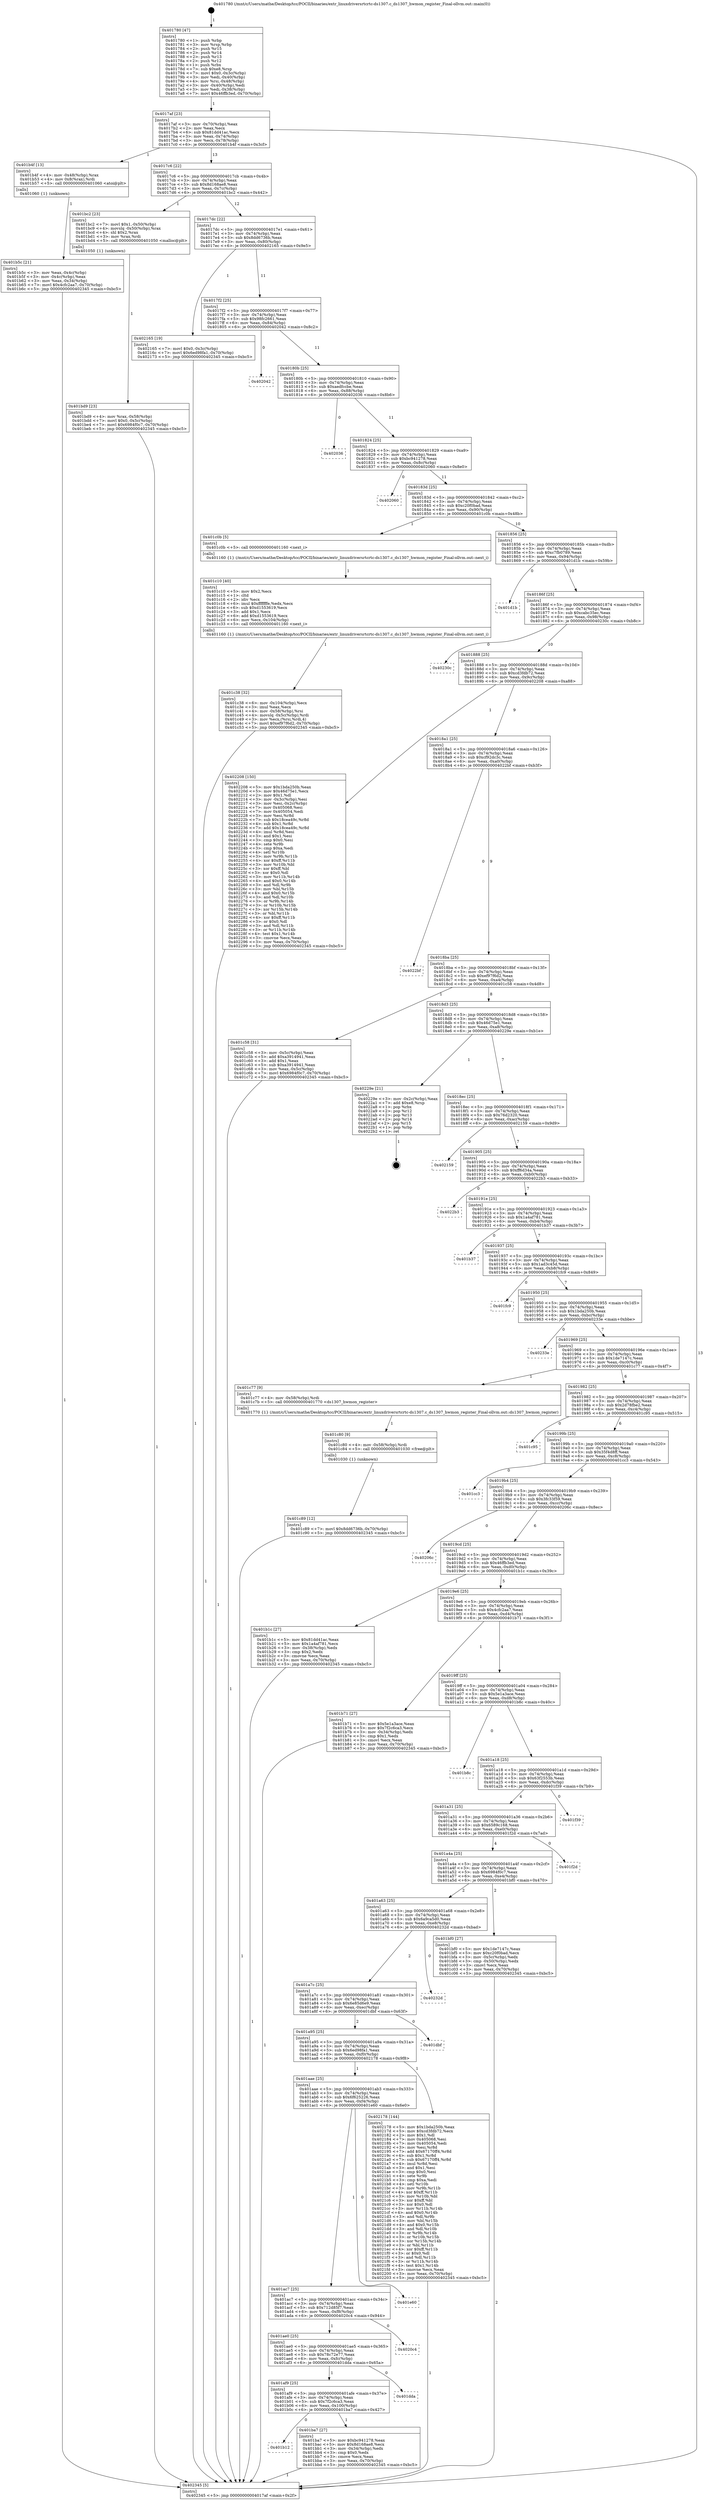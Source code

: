 digraph "0x401780" {
  label = "0x401780 (/mnt/c/Users/mathe/Desktop/tcc/POCII/binaries/extr_linuxdriversrtcrtc-ds1307.c_ds1307_hwmon_register_Final-ollvm.out::main(0))"
  labelloc = "t"
  node[shape=record]

  Entry [label="",width=0.3,height=0.3,shape=circle,fillcolor=black,style=filled]
  "0x4017af" [label="{
     0x4017af [23]\l
     | [instrs]\l
     &nbsp;&nbsp;0x4017af \<+3\>: mov -0x70(%rbp),%eax\l
     &nbsp;&nbsp;0x4017b2 \<+2\>: mov %eax,%ecx\l
     &nbsp;&nbsp;0x4017b4 \<+6\>: sub $0x81dd41ac,%ecx\l
     &nbsp;&nbsp;0x4017ba \<+3\>: mov %eax,-0x74(%rbp)\l
     &nbsp;&nbsp;0x4017bd \<+3\>: mov %ecx,-0x78(%rbp)\l
     &nbsp;&nbsp;0x4017c0 \<+6\>: je 0000000000401b4f \<main+0x3cf\>\l
  }"]
  "0x401b4f" [label="{
     0x401b4f [13]\l
     | [instrs]\l
     &nbsp;&nbsp;0x401b4f \<+4\>: mov -0x48(%rbp),%rax\l
     &nbsp;&nbsp;0x401b53 \<+4\>: mov 0x8(%rax),%rdi\l
     &nbsp;&nbsp;0x401b57 \<+5\>: call 0000000000401060 \<atoi@plt\>\l
     | [calls]\l
     &nbsp;&nbsp;0x401060 \{1\} (unknown)\l
  }"]
  "0x4017c6" [label="{
     0x4017c6 [22]\l
     | [instrs]\l
     &nbsp;&nbsp;0x4017c6 \<+5\>: jmp 00000000004017cb \<main+0x4b\>\l
     &nbsp;&nbsp;0x4017cb \<+3\>: mov -0x74(%rbp),%eax\l
     &nbsp;&nbsp;0x4017ce \<+5\>: sub $0x8d168ae8,%eax\l
     &nbsp;&nbsp;0x4017d3 \<+3\>: mov %eax,-0x7c(%rbp)\l
     &nbsp;&nbsp;0x4017d6 \<+6\>: je 0000000000401bc2 \<main+0x442\>\l
  }"]
  Exit [label="",width=0.3,height=0.3,shape=circle,fillcolor=black,style=filled,peripheries=2]
  "0x401bc2" [label="{
     0x401bc2 [23]\l
     | [instrs]\l
     &nbsp;&nbsp;0x401bc2 \<+7\>: movl $0x1,-0x50(%rbp)\l
     &nbsp;&nbsp;0x401bc9 \<+4\>: movslq -0x50(%rbp),%rax\l
     &nbsp;&nbsp;0x401bcd \<+4\>: shl $0x2,%rax\l
     &nbsp;&nbsp;0x401bd1 \<+3\>: mov %rax,%rdi\l
     &nbsp;&nbsp;0x401bd4 \<+5\>: call 0000000000401050 \<malloc@plt\>\l
     | [calls]\l
     &nbsp;&nbsp;0x401050 \{1\} (unknown)\l
  }"]
  "0x4017dc" [label="{
     0x4017dc [22]\l
     | [instrs]\l
     &nbsp;&nbsp;0x4017dc \<+5\>: jmp 00000000004017e1 \<main+0x61\>\l
     &nbsp;&nbsp;0x4017e1 \<+3\>: mov -0x74(%rbp),%eax\l
     &nbsp;&nbsp;0x4017e4 \<+5\>: sub $0x8dd6736b,%eax\l
     &nbsp;&nbsp;0x4017e9 \<+3\>: mov %eax,-0x80(%rbp)\l
     &nbsp;&nbsp;0x4017ec \<+6\>: je 0000000000402165 \<main+0x9e5\>\l
  }"]
  "0x401c89" [label="{
     0x401c89 [12]\l
     | [instrs]\l
     &nbsp;&nbsp;0x401c89 \<+7\>: movl $0x8dd6736b,-0x70(%rbp)\l
     &nbsp;&nbsp;0x401c90 \<+5\>: jmp 0000000000402345 \<main+0xbc5\>\l
  }"]
  "0x402165" [label="{
     0x402165 [19]\l
     | [instrs]\l
     &nbsp;&nbsp;0x402165 \<+7\>: movl $0x0,-0x3c(%rbp)\l
     &nbsp;&nbsp;0x40216c \<+7\>: movl $0x6ed98fa1,-0x70(%rbp)\l
     &nbsp;&nbsp;0x402173 \<+5\>: jmp 0000000000402345 \<main+0xbc5\>\l
  }"]
  "0x4017f2" [label="{
     0x4017f2 [25]\l
     | [instrs]\l
     &nbsp;&nbsp;0x4017f2 \<+5\>: jmp 00000000004017f7 \<main+0x77\>\l
     &nbsp;&nbsp;0x4017f7 \<+3\>: mov -0x74(%rbp),%eax\l
     &nbsp;&nbsp;0x4017fa \<+5\>: sub $0x98fc2661,%eax\l
     &nbsp;&nbsp;0x4017ff \<+6\>: mov %eax,-0x84(%rbp)\l
     &nbsp;&nbsp;0x401805 \<+6\>: je 0000000000402042 \<main+0x8c2\>\l
  }"]
  "0x401c80" [label="{
     0x401c80 [9]\l
     | [instrs]\l
     &nbsp;&nbsp;0x401c80 \<+4\>: mov -0x58(%rbp),%rdi\l
     &nbsp;&nbsp;0x401c84 \<+5\>: call 0000000000401030 \<free@plt\>\l
     | [calls]\l
     &nbsp;&nbsp;0x401030 \{1\} (unknown)\l
  }"]
  "0x402042" [label="{
     0x402042\l
  }", style=dashed]
  "0x40180b" [label="{
     0x40180b [25]\l
     | [instrs]\l
     &nbsp;&nbsp;0x40180b \<+5\>: jmp 0000000000401810 \<main+0x90\>\l
     &nbsp;&nbsp;0x401810 \<+3\>: mov -0x74(%rbp),%eax\l
     &nbsp;&nbsp;0x401813 \<+5\>: sub $0xaedfccbe,%eax\l
     &nbsp;&nbsp;0x401818 \<+6\>: mov %eax,-0x88(%rbp)\l
     &nbsp;&nbsp;0x40181e \<+6\>: je 0000000000402036 \<main+0x8b6\>\l
  }"]
  "0x401c38" [label="{
     0x401c38 [32]\l
     | [instrs]\l
     &nbsp;&nbsp;0x401c38 \<+6\>: mov -0x104(%rbp),%ecx\l
     &nbsp;&nbsp;0x401c3e \<+3\>: imul %eax,%ecx\l
     &nbsp;&nbsp;0x401c41 \<+4\>: mov -0x58(%rbp),%rsi\l
     &nbsp;&nbsp;0x401c45 \<+4\>: movslq -0x5c(%rbp),%rdi\l
     &nbsp;&nbsp;0x401c49 \<+3\>: mov %ecx,(%rsi,%rdi,4)\l
     &nbsp;&nbsp;0x401c4c \<+7\>: movl $0xef97f6d2,-0x70(%rbp)\l
     &nbsp;&nbsp;0x401c53 \<+5\>: jmp 0000000000402345 \<main+0xbc5\>\l
  }"]
  "0x402036" [label="{
     0x402036\l
  }", style=dashed]
  "0x401824" [label="{
     0x401824 [25]\l
     | [instrs]\l
     &nbsp;&nbsp;0x401824 \<+5\>: jmp 0000000000401829 \<main+0xa9\>\l
     &nbsp;&nbsp;0x401829 \<+3\>: mov -0x74(%rbp),%eax\l
     &nbsp;&nbsp;0x40182c \<+5\>: sub $0xbc941278,%eax\l
     &nbsp;&nbsp;0x401831 \<+6\>: mov %eax,-0x8c(%rbp)\l
     &nbsp;&nbsp;0x401837 \<+6\>: je 0000000000402060 \<main+0x8e0\>\l
  }"]
  "0x401c10" [label="{
     0x401c10 [40]\l
     | [instrs]\l
     &nbsp;&nbsp;0x401c10 \<+5\>: mov $0x2,%ecx\l
     &nbsp;&nbsp;0x401c15 \<+1\>: cltd\l
     &nbsp;&nbsp;0x401c16 \<+2\>: idiv %ecx\l
     &nbsp;&nbsp;0x401c18 \<+6\>: imul $0xfffffffe,%edx,%ecx\l
     &nbsp;&nbsp;0x401c1e \<+6\>: sub $0xd1553619,%ecx\l
     &nbsp;&nbsp;0x401c24 \<+3\>: add $0x1,%ecx\l
     &nbsp;&nbsp;0x401c27 \<+6\>: add $0xd1553619,%ecx\l
     &nbsp;&nbsp;0x401c2d \<+6\>: mov %ecx,-0x104(%rbp)\l
     &nbsp;&nbsp;0x401c33 \<+5\>: call 0000000000401160 \<next_i\>\l
     | [calls]\l
     &nbsp;&nbsp;0x401160 \{1\} (/mnt/c/Users/mathe/Desktop/tcc/POCII/binaries/extr_linuxdriversrtcrtc-ds1307.c_ds1307_hwmon_register_Final-ollvm.out::next_i)\l
  }"]
  "0x402060" [label="{
     0x402060\l
  }", style=dashed]
  "0x40183d" [label="{
     0x40183d [25]\l
     | [instrs]\l
     &nbsp;&nbsp;0x40183d \<+5\>: jmp 0000000000401842 \<main+0xc2\>\l
     &nbsp;&nbsp;0x401842 \<+3\>: mov -0x74(%rbp),%eax\l
     &nbsp;&nbsp;0x401845 \<+5\>: sub $0xc20f0bad,%eax\l
     &nbsp;&nbsp;0x40184a \<+6\>: mov %eax,-0x90(%rbp)\l
     &nbsp;&nbsp;0x401850 \<+6\>: je 0000000000401c0b \<main+0x48b\>\l
  }"]
  "0x401bd9" [label="{
     0x401bd9 [23]\l
     | [instrs]\l
     &nbsp;&nbsp;0x401bd9 \<+4\>: mov %rax,-0x58(%rbp)\l
     &nbsp;&nbsp;0x401bdd \<+7\>: movl $0x0,-0x5c(%rbp)\l
     &nbsp;&nbsp;0x401be4 \<+7\>: movl $0x6984f0c7,-0x70(%rbp)\l
     &nbsp;&nbsp;0x401beb \<+5\>: jmp 0000000000402345 \<main+0xbc5\>\l
  }"]
  "0x401c0b" [label="{
     0x401c0b [5]\l
     | [instrs]\l
     &nbsp;&nbsp;0x401c0b \<+5\>: call 0000000000401160 \<next_i\>\l
     | [calls]\l
     &nbsp;&nbsp;0x401160 \{1\} (/mnt/c/Users/mathe/Desktop/tcc/POCII/binaries/extr_linuxdriversrtcrtc-ds1307.c_ds1307_hwmon_register_Final-ollvm.out::next_i)\l
  }"]
  "0x401856" [label="{
     0x401856 [25]\l
     | [instrs]\l
     &nbsp;&nbsp;0x401856 \<+5\>: jmp 000000000040185b \<main+0xdb\>\l
     &nbsp;&nbsp;0x40185b \<+3\>: mov -0x74(%rbp),%eax\l
     &nbsp;&nbsp;0x40185e \<+5\>: sub $0xc7fb0789,%eax\l
     &nbsp;&nbsp;0x401863 \<+6\>: mov %eax,-0x94(%rbp)\l
     &nbsp;&nbsp;0x401869 \<+6\>: je 0000000000401d1b \<main+0x59b\>\l
  }"]
  "0x401b12" [label="{
     0x401b12\l
  }", style=dashed]
  "0x401d1b" [label="{
     0x401d1b\l
  }", style=dashed]
  "0x40186f" [label="{
     0x40186f [25]\l
     | [instrs]\l
     &nbsp;&nbsp;0x40186f \<+5\>: jmp 0000000000401874 \<main+0xf4\>\l
     &nbsp;&nbsp;0x401874 \<+3\>: mov -0x74(%rbp),%eax\l
     &nbsp;&nbsp;0x401877 \<+5\>: sub $0xcabc35ec,%eax\l
     &nbsp;&nbsp;0x40187c \<+6\>: mov %eax,-0x98(%rbp)\l
     &nbsp;&nbsp;0x401882 \<+6\>: je 000000000040230c \<main+0xb8c\>\l
  }"]
  "0x401ba7" [label="{
     0x401ba7 [27]\l
     | [instrs]\l
     &nbsp;&nbsp;0x401ba7 \<+5\>: mov $0xbc941278,%eax\l
     &nbsp;&nbsp;0x401bac \<+5\>: mov $0x8d168ae8,%ecx\l
     &nbsp;&nbsp;0x401bb1 \<+3\>: mov -0x34(%rbp),%edx\l
     &nbsp;&nbsp;0x401bb4 \<+3\>: cmp $0x0,%edx\l
     &nbsp;&nbsp;0x401bb7 \<+3\>: cmove %ecx,%eax\l
     &nbsp;&nbsp;0x401bba \<+3\>: mov %eax,-0x70(%rbp)\l
     &nbsp;&nbsp;0x401bbd \<+5\>: jmp 0000000000402345 \<main+0xbc5\>\l
  }"]
  "0x40230c" [label="{
     0x40230c\l
  }", style=dashed]
  "0x401888" [label="{
     0x401888 [25]\l
     | [instrs]\l
     &nbsp;&nbsp;0x401888 \<+5\>: jmp 000000000040188d \<main+0x10d\>\l
     &nbsp;&nbsp;0x40188d \<+3\>: mov -0x74(%rbp),%eax\l
     &nbsp;&nbsp;0x401890 \<+5\>: sub $0xcd3fdb72,%eax\l
     &nbsp;&nbsp;0x401895 \<+6\>: mov %eax,-0x9c(%rbp)\l
     &nbsp;&nbsp;0x40189b \<+6\>: je 0000000000402208 \<main+0xa88\>\l
  }"]
  "0x401af9" [label="{
     0x401af9 [25]\l
     | [instrs]\l
     &nbsp;&nbsp;0x401af9 \<+5\>: jmp 0000000000401afe \<main+0x37e\>\l
     &nbsp;&nbsp;0x401afe \<+3\>: mov -0x74(%rbp),%eax\l
     &nbsp;&nbsp;0x401b01 \<+5\>: sub $0x7f2c6ca3,%eax\l
     &nbsp;&nbsp;0x401b06 \<+6\>: mov %eax,-0x100(%rbp)\l
     &nbsp;&nbsp;0x401b0c \<+6\>: je 0000000000401ba7 \<main+0x427\>\l
  }"]
  "0x402208" [label="{
     0x402208 [150]\l
     | [instrs]\l
     &nbsp;&nbsp;0x402208 \<+5\>: mov $0x1bda250b,%eax\l
     &nbsp;&nbsp;0x40220d \<+5\>: mov $0x46d75e1,%ecx\l
     &nbsp;&nbsp;0x402212 \<+2\>: mov $0x1,%dl\l
     &nbsp;&nbsp;0x402214 \<+3\>: mov -0x3c(%rbp),%esi\l
     &nbsp;&nbsp;0x402217 \<+3\>: mov %esi,-0x2c(%rbp)\l
     &nbsp;&nbsp;0x40221a \<+7\>: mov 0x405068,%esi\l
     &nbsp;&nbsp;0x402221 \<+7\>: mov 0x405054,%edi\l
     &nbsp;&nbsp;0x402228 \<+3\>: mov %esi,%r8d\l
     &nbsp;&nbsp;0x40222b \<+7\>: sub $0x18cea49c,%r8d\l
     &nbsp;&nbsp;0x402232 \<+4\>: sub $0x1,%r8d\l
     &nbsp;&nbsp;0x402236 \<+7\>: add $0x18cea49c,%r8d\l
     &nbsp;&nbsp;0x40223d \<+4\>: imul %r8d,%esi\l
     &nbsp;&nbsp;0x402241 \<+3\>: and $0x1,%esi\l
     &nbsp;&nbsp;0x402244 \<+3\>: cmp $0x0,%esi\l
     &nbsp;&nbsp;0x402247 \<+4\>: sete %r9b\l
     &nbsp;&nbsp;0x40224b \<+3\>: cmp $0xa,%edi\l
     &nbsp;&nbsp;0x40224e \<+4\>: setl %r10b\l
     &nbsp;&nbsp;0x402252 \<+3\>: mov %r9b,%r11b\l
     &nbsp;&nbsp;0x402255 \<+4\>: xor $0xff,%r11b\l
     &nbsp;&nbsp;0x402259 \<+3\>: mov %r10b,%bl\l
     &nbsp;&nbsp;0x40225c \<+3\>: xor $0xff,%bl\l
     &nbsp;&nbsp;0x40225f \<+3\>: xor $0x0,%dl\l
     &nbsp;&nbsp;0x402262 \<+3\>: mov %r11b,%r14b\l
     &nbsp;&nbsp;0x402265 \<+4\>: and $0x0,%r14b\l
     &nbsp;&nbsp;0x402269 \<+3\>: and %dl,%r9b\l
     &nbsp;&nbsp;0x40226c \<+3\>: mov %bl,%r15b\l
     &nbsp;&nbsp;0x40226f \<+4\>: and $0x0,%r15b\l
     &nbsp;&nbsp;0x402273 \<+3\>: and %dl,%r10b\l
     &nbsp;&nbsp;0x402276 \<+3\>: or %r9b,%r14b\l
     &nbsp;&nbsp;0x402279 \<+3\>: or %r10b,%r15b\l
     &nbsp;&nbsp;0x40227c \<+3\>: xor %r15b,%r14b\l
     &nbsp;&nbsp;0x40227f \<+3\>: or %bl,%r11b\l
     &nbsp;&nbsp;0x402282 \<+4\>: xor $0xff,%r11b\l
     &nbsp;&nbsp;0x402286 \<+3\>: or $0x0,%dl\l
     &nbsp;&nbsp;0x402289 \<+3\>: and %dl,%r11b\l
     &nbsp;&nbsp;0x40228c \<+3\>: or %r11b,%r14b\l
     &nbsp;&nbsp;0x40228f \<+4\>: test $0x1,%r14b\l
     &nbsp;&nbsp;0x402293 \<+3\>: cmovne %ecx,%eax\l
     &nbsp;&nbsp;0x402296 \<+3\>: mov %eax,-0x70(%rbp)\l
     &nbsp;&nbsp;0x402299 \<+5\>: jmp 0000000000402345 \<main+0xbc5\>\l
  }"]
  "0x4018a1" [label="{
     0x4018a1 [25]\l
     | [instrs]\l
     &nbsp;&nbsp;0x4018a1 \<+5\>: jmp 00000000004018a6 \<main+0x126\>\l
     &nbsp;&nbsp;0x4018a6 \<+3\>: mov -0x74(%rbp),%eax\l
     &nbsp;&nbsp;0x4018a9 \<+5\>: sub $0xcf92dc3c,%eax\l
     &nbsp;&nbsp;0x4018ae \<+6\>: mov %eax,-0xa0(%rbp)\l
     &nbsp;&nbsp;0x4018b4 \<+6\>: je 00000000004022bf \<main+0xb3f\>\l
  }"]
  "0x401dda" [label="{
     0x401dda\l
  }", style=dashed]
  "0x4022bf" [label="{
     0x4022bf\l
  }", style=dashed]
  "0x4018ba" [label="{
     0x4018ba [25]\l
     | [instrs]\l
     &nbsp;&nbsp;0x4018ba \<+5\>: jmp 00000000004018bf \<main+0x13f\>\l
     &nbsp;&nbsp;0x4018bf \<+3\>: mov -0x74(%rbp),%eax\l
     &nbsp;&nbsp;0x4018c2 \<+5\>: sub $0xef97f6d2,%eax\l
     &nbsp;&nbsp;0x4018c7 \<+6\>: mov %eax,-0xa4(%rbp)\l
     &nbsp;&nbsp;0x4018cd \<+6\>: je 0000000000401c58 \<main+0x4d8\>\l
  }"]
  "0x401ae0" [label="{
     0x401ae0 [25]\l
     | [instrs]\l
     &nbsp;&nbsp;0x401ae0 \<+5\>: jmp 0000000000401ae5 \<main+0x365\>\l
     &nbsp;&nbsp;0x401ae5 \<+3\>: mov -0x74(%rbp),%eax\l
     &nbsp;&nbsp;0x401ae8 \<+5\>: sub $0x78c72e77,%eax\l
     &nbsp;&nbsp;0x401aed \<+6\>: mov %eax,-0xfc(%rbp)\l
     &nbsp;&nbsp;0x401af3 \<+6\>: je 0000000000401dda \<main+0x65a\>\l
  }"]
  "0x401c58" [label="{
     0x401c58 [31]\l
     | [instrs]\l
     &nbsp;&nbsp;0x401c58 \<+3\>: mov -0x5c(%rbp),%eax\l
     &nbsp;&nbsp;0x401c5b \<+5\>: add $0xa3914941,%eax\l
     &nbsp;&nbsp;0x401c60 \<+3\>: add $0x1,%eax\l
     &nbsp;&nbsp;0x401c63 \<+5\>: sub $0xa3914941,%eax\l
     &nbsp;&nbsp;0x401c68 \<+3\>: mov %eax,-0x5c(%rbp)\l
     &nbsp;&nbsp;0x401c6b \<+7\>: movl $0x6984f0c7,-0x70(%rbp)\l
     &nbsp;&nbsp;0x401c72 \<+5\>: jmp 0000000000402345 \<main+0xbc5\>\l
  }"]
  "0x4018d3" [label="{
     0x4018d3 [25]\l
     | [instrs]\l
     &nbsp;&nbsp;0x4018d3 \<+5\>: jmp 00000000004018d8 \<main+0x158\>\l
     &nbsp;&nbsp;0x4018d8 \<+3\>: mov -0x74(%rbp),%eax\l
     &nbsp;&nbsp;0x4018db \<+5\>: sub $0x46d75e1,%eax\l
     &nbsp;&nbsp;0x4018e0 \<+6\>: mov %eax,-0xa8(%rbp)\l
     &nbsp;&nbsp;0x4018e6 \<+6\>: je 000000000040229e \<main+0xb1e\>\l
  }"]
  "0x4020c4" [label="{
     0x4020c4\l
  }", style=dashed]
  "0x40229e" [label="{
     0x40229e [21]\l
     | [instrs]\l
     &nbsp;&nbsp;0x40229e \<+3\>: mov -0x2c(%rbp),%eax\l
     &nbsp;&nbsp;0x4022a1 \<+7\>: add $0xe8,%rsp\l
     &nbsp;&nbsp;0x4022a8 \<+1\>: pop %rbx\l
     &nbsp;&nbsp;0x4022a9 \<+2\>: pop %r12\l
     &nbsp;&nbsp;0x4022ab \<+2\>: pop %r13\l
     &nbsp;&nbsp;0x4022ad \<+2\>: pop %r14\l
     &nbsp;&nbsp;0x4022af \<+2\>: pop %r15\l
     &nbsp;&nbsp;0x4022b1 \<+1\>: pop %rbp\l
     &nbsp;&nbsp;0x4022b2 \<+1\>: ret\l
  }"]
  "0x4018ec" [label="{
     0x4018ec [25]\l
     | [instrs]\l
     &nbsp;&nbsp;0x4018ec \<+5\>: jmp 00000000004018f1 \<main+0x171\>\l
     &nbsp;&nbsp;0x4018f1 \<+3\>: mov -0x74(%rbp),%eax\l
     &nbsp;&nbsp;0x4018f4 \<+5\>: sub $0x76d2320,%eax\l
     &nbsp;&nbsp;0x4018f9 \<+6\>: mov %eax,-0xac(%rbp)\l
     &nbsp;&nbsp;0x4018ff \<+6\>: je 0000000000402159 \<main+0x9d9\>\l
  }"]
  "0x401ac7" [label="{
     0x401ac7 [25]\l
     | [instrs]\l
     &nbsp;&nbsp;0x401ac7 \<+5\>: jmp 0000000000401acc \<main+0x34c\>\l
     &nbsp;&nbsp;0x401acc \<+3\>: mov -0x74(%rbp),%eax\l
     &nbsp;&nbsp;0x401acf \<+5\>: sub $0x712d85f7,%eax\l
     &nbsp;&nbsp;0x401ad4 \<+6\>: mov %eax,-0xf8(%rbp)\l
     &nbsp;&nbsp;0x401ada \<+6\>: je 00000000004020c4 \<main+0x944\>\l
  }"]
  "0x402159" [label="{
     0x402159\l
  }", style=dashed]
  "0x401905" [label="{
     0x401905 [25]\l
     | [instrs]\l
     &nbsp;&nbsp;0x401905 \<+5\>: jmp 000000000040190a \<main+0x18a\>\l
     &nbsp;&nbsp;0x40190a \<+3\>: mov -0x74(%rbp),%eax\l
     &nbsp;&nbsp;0x40190d \<+5\>: sub $0xff6d34a,%eax\l
     &nbsp;&nbsp;0x401912 \<+6\>: mov %eax,-0xb0(%rbp)\l
     &nbsp;&nbsp;0x401918 \<+6\>: je 00000000004022b3 \<main+0xb33\>\l
  }"]
  "0x401e60" [label="{
     0x401e60\l
  }", style=dashed]
  "0x4022b3" [label="{
     0x4022b3\l
  }", style=dashed]
  "0x40191e" [label="{
     0x40191e [25]\l
     | [instrs]\l
     &nbsp;&nbsp;0x40191e \<+5\>: jmp 0000000000401923 \<main+0x1a3\>\l
     &nbsp;&nbsp;0x401923 \<+3\>: mov -0x74(%rbp),%eax\l
     &nbsp;&nbsp;0x401926 \<+5\>: sub $0x1a4af781,%eax\l
     &nbsp;&nbsp;0x40192b \<+6\>: mov %eax,-0xb4(%rbp)\l
     &nbsp;&nbsp;0x401931 \<+6\>: je 0000000000401b37 \<main+0x3b7\>\l
  }"]
  "0x401aae" [label="{
     0x401aae [25]\l
     | [instrs]\l
     &nbsp;&nbsp;0x401aae \<+5\>: jmp 0000000000401ab3 \<main+0x333\>\l
     &nbsp;&nbsp;0x401ab3 \<+3\>: mov -0x74(%rbp),%eax\l
     &nbsp;&nbsp;0x401ab6 \<+5\>: sub $0x6f625226,%eax\l
     &nbsp;&nbsp;0x401abb \<+6\>: mov %eax,-0xf4(%rbp)\l
     &nbsp;&nbsp;0x401ac1 \<+6\>: je 0000000000401e60 \<main+0x6e0\>\l
  }"]
  "0x401b37" [label="{
     0x401b37\l
  }", style=dashed]
  "0x401937" [label="{
     0x401937 [25]\l
     | [instrs]\l
     &nbsp;&nbsp;0x401937 \<+5\>: jmp 000000000040193c \<main+0x1bc\>\l
     &nbsp;&nbsp;0x40193c \<+3\>: mov -0x74(%rbp),%eax\l
     &nbsp;&nbsp;0x40193f \<+5\>: sub $0x1ad3c45d,%eax\l
     &nbsp;&nbsp;0x401944 \<+6\>: mov %eax,-0xb8(%rbp)\l
     &nbsp;&nbsp;0x40194a \<+6\>: je 0000000000401fc9 \<main+0x849\>\l
  }"]
  "0x402178" [label="{
     0x402178 [144]\l
     | [instrs]\l
     &nbsp;&nbsp;0x402178 \<+5\>: mov $0x1bda250b,%eax\l
     &nbsp;&nbsp;0x40217d \<+5\>: mov $0xcd3fdb72,%ecx\l
     &nbsp;&nbsp;0x402182 \<+2\>: mov $0x1,%dl\l
     &nbsp;&nbsp;0x402184 \<+7\>: mov 0x405068,%esi\l
     &nbsp;&nbsp;0x40218b \<+7\>: mov 0x405054,%edi\l
     &nbsp;&nbsp;0x402192 \<+3\>: mov %esi,%r8d\l
     &nbsp;&nbsp;0x402195 \<+7\>: add $0x67170ff4,%r8d\l
     &nbsp;&nbsp;0x40219c \<+4\>: sub $0x1,%r8d\l
     &nbsp;&nbsp;0x4021a0 \<+7\>: sub $0x67170ff4,%r8d\l
     &nbsp;&nbsp;0x4021a7 \<+4\>: imul %r8d,%esi\l
     &nbsp;&nbsp;0x4021ab \<+3\>: and $0x1,%esi\l
     &nbsp;&nbsp;0x4021ae \<+3\>: cmp $0x0,%esi\l
     &nbsp;&nbsp;0x4021b1 \<+4\>: sete %r9b\l
     &nbsp;&nbsp;0x4021b5 \<+3\>: cmp $0xa,%edi\l
     &nbsp;&nbsp;0x4021b8 \<+4\>: setl %r10b\l
     &nbsp;&nbsp;0x4021bc \<+3\>: mov %r9b,%r11b\l
     &nbsp;&nbsp;0x4021bf \<+4\>: xor $0xff,%r11b\l
     &nbsp;&nbsp;0x4021c3 \<+3\>: mov %r10b,%bl\l
     &nbsp;&nbsp;0x4021c6 \<+3\>: xor $0xff,%bl\l
     &nbsp;&nbsp;0x4021c9 \<+3\>: xor $0x0,%dl\l
     &nbsp;&nbsp;0x4021cc \<+3\>: mov %r11b,%r14b\l
     &nbsp;&nbsp;0x4021cf \<+4\>: and $0x0,%r14b\l
     &nbsp;&nbsp;0x4021d3 \<+3\>: and %dl,%r9b\l
     &nbsp;&nbsp;0x4021d6 \<+3\>: mov %bl,%r15b\l
     &nbsp;&nbsp;0x4021d9 \<+4\>: and $0x0,%r15b\l
     &nbsp;&nbsp;0x4021dd \<+3\>: and %dl,%r10b\l
     &nbsp;&nbsp;0x4021e0 \<+3\>: or %r9b,%r14b\l
     &nbsp;&nbsp;0x4021e3 \<+3\>: or %r10b,%r15b\l
     &nbsp;&nbsp;0x4021e6 \<+3\>: xor %r15b,%r14b\l
     &nbsp;&nbsp;0x4021e9 \<+3\>: or %bl,%r11b\l
     &nbsp;&nbsp;0x4021ec \<+4\>: xor $0xff,%r11b\l
     &nbsp;&nbsp;0x4021f0 \<+3\>: or $0x0,%dl\l
     &nbsp;&nbsp;0x4021f3 \<+3\>: and %dl,%r11b\l
     &nbsp;&nbsp;0x4021f6 \<+3\>: or %r11b,%r14b\l
     &nbsp;&nbsp;0x4021f9 \<+4\>: test $0x1,%r14b\l
     &nbsp;&nbsp;0x4021fd \<+3\>: cmovne %ecx,%eax\l
     &nbsp;&nbsp;0x402200 \<+3\>: mov %eax,-0x70(%rbp)\l
     &nbsp;&nbsp;0x402203 \<+5\>: jmp 0000000000402345 \<main+0xbc5\>\l
  }"]
  "0x401fc9" [label="{
     0x401fc9\l
  }", style=dashed]
  "0x401950" [label="{
     0x401950 [25]\l
     | [instrs]\l
     &nbsp;&nbsp;0x401950 \<+5\>: jmp 0000000000401955 \<main+0x1d5\>\l
     &nbsp;&nbsp;0x401955 \<+3\>: mov -0x74(%rbp),%eax\l
     &nbsp;&nbsp;0x401958 \<+5\>: sub $0x1bda250b,%eax\l
     &nbsp;&nbsp;0x40195d \<+6\>: mov %eax,-0xbc(%rbp)\l
     &nbsp;&nbsp;0x401963 \<+6\>: je 000000000040233e \<main+0xbbe\>\l
  }"]
  "0x401a95" [label="{
     0x401a95 [25]\l
     | [instrs]\l
     &nbsp;&nbsp;0x401a95 \<+5\>: jmp 0000000000401a9a \<main+0x31a\>\l
     &nbsp;&nbsp;0x401a9a \<+3\>: mov -0x74(%rbp),%eax\l
     &nbsp;&nbsp;0x401a9d \<+5\>: sub $0x6ed98fa1,%eax\l
     &nbsp;&nbsp;0x401aa2 \<+6\>: mov %eax,-0xf0(%rbp)\l
     &nbsp;&nbsp;0x401aa8 \<+6\>: je 0000000000402178 \<main+0x9f8\>\l
  }"]
  "0x40233e" [label="{
     0x40233e\l
  }", style=dashed]
  "0x401969" [label="{
     0x401969 [25]\l
     | [instrs]\l
     &nbsp;&nbsp;0x401969 \<+5\>: jmp 000000000040196e \<main+0x1ee\>\l
     &nbsp;&nbsp;0x40196e \<+3\>: mov -0x74(%rbp),%eax\l
     &nbsp;&nbsp;0x401971 \<+5\>: sub $0x1de7147c,%eax\l
     &nbsp;&nbsp;0x401976 \<+6\>: mov %eax,-0xc0(%rbp)\l
     &nbsp;&nbsp;0x40197c \<+6\>: je 0000000000401c77 \<main+0x4f7\>\l
  }"]
  "0x401dbf" [label="{
     0x401dbf\l
  }", style=dashed]
  "0x401c77" [label="{
     0x401c77 [9]\l
     | [instrs]\l
     &nbsp;&nbsp;0x401c77 \<+4\>: mov -0x58(%rbp),%rdi\l
     &nbsp;&nbsp;0x401c7b \<+5\>: call 0000000000401770 \<ds1307_hwmon_register\>\l
     | [calls]\l
     &nbsp;&nbsp;0x401770 \{1\} (/mnt/c/Users/mathe/Desktop/tcc/POCII/binaries/extr_linuxdriversrtcrtc-ds1307.c_ds1307_hwmon_register_Final-ollvm.out::ds1307_hwmon_register)\l
  }"]
  "0x401982" [label="{
     0x401982 [25]\l
     | [instrs]\l
     &nbsp;&nbsp;0x401982 \<+5\>: jmp 0000000000401987 \<main+0x207\>\l
     &nbsp;&nbsp;0x401987 \<+3\>: mov -0x74(%rbp),%eax\l
     &nbsp;&nbsp;0x40198a \<+5\>: sub $0x2d78fbe2,%eax\l
     &nbsp;&nbsp;0x40198f \<+6\>: mov %eax,-0xc4(%rbp)\l
     &nbsp;&nbsp;0x401995 \<+6\>: je 0000000000401c95 \<main+0x515\>\l
  }"]
  "0x401a7c" [label="{
     0x401a7c [25]\l
     | [instrs]\l
     &nbsp;&nbsp;0x401a7c \<+5\>: jmp 0000000000401a81 \<main+0x301\>\l
     &nbsp;&nbsp;0x401a81 \<+3\>: mov -0x74(%rbp),%eax\l
     &nbsp;&nbsp;0x401a84 \<+5\>: sub $0x6e85d6e9,%eax\l
     &nbsp;&nbsp;0x401a89 \<+6\>: mov %eax,-0xec(%rbp)\l
     &nbsp;&nbsp;0x401a8f \<+6\>: je 0000000000401dbf \<main+0x63f\>\l
  }"]
  "0x401c95" [label="{
     0x401c95\l
  }", style=dashed]
  "0x40199b" [label="{
     0x40199b [25]\l
     | [instrs]\l
     &nbsp;&nbsp;0x40199b \<+5\>: jmp 00000000004019a0 \<main+0x220\>\l
     &nbsp;&nbsp;0x4019a0 \<+3\>: mov -0x74(%rbp),%eax\l
     &nbsp;&nbsp;0x4019a3 \<+5\>: sub $0x35f4d8ff,%eax\l
     &nbsp;&nbsp;0x4019a8 \<+6\>: mov %eax,-0xc8(%rbp)\l
     &nbsp;&nbsp;0x4019ae \<+6\>: je 0000000000401cc3 \<main+0x543\>\l
  }"]
  "0x40232d" [label="{
     0x40232d\l
  }", style=dashed]
  "0x401cc3" [label="{
     0x401cc3\l
  }", style=dashed]
  "0x4019b4" [label="{
     0x4019b4 [25]\l
     | [instrs]\l
     &nbsp;&nbsp;0x4019b4 \<+5\>: jmp 00000000004019b9 \<main+0x239\>\l
     &nbsp;&nbsp;0x4019b9 \<+3\>: mov -0x74(%rbp),%eax\l
     &nbsp;&nbsp;0x4019bc \<+5\>: sub $0x3fc33f59,%eax\l
     &nbsp;&nbsp;0x4019c1 \<+6\>: mov %eax,-0xcc(%rbp)\l
     &nbsp;&nbsp;0x4019c7 \<+6\>: je 000000000040206c \<main+0x8ec\>\l
  }"]
  "0x401a63" [label="{
     0x401a63 [25]\l
     | [instrs]\l
     &nbsp;&nbsp;0x401a63 \<+5\>: jmp 0000000000401a68 \<main+0x2e8\>\l
     &nbsp;&nbsp;0x401a68 \<+3\>: mov -0x74(%rbp),%eax\l
     &nbsp;&nbsp;0x401a6b \<+5\>: sub $0x6a9ca5d0,%eax\l
     &nbsp;&nbsp;0x401a70 \<+6\>: mov %eax,-0xe8(%rbp)\l
     &nbsp;&nbsp;0x401a76 \<+6\>: je 000000000040232d \<main+0xbad\>\l
  }"]
  "0x40206c" [label="{
     0x40206c\l
  }", style=dashed]
  "0x4019cd" [label="{
     0x4019cd [25]\l
     | [instrs]\l
     &nbsp;&nbsp;0x4019cd \<+5\>: jmp 00000000004019d2 \<main+0x252\>\l
     &nbsp;&nbsp;0x4019d2 \<+3\>: mov -0x74(%rbp),%eax\l
     &nbsp;&nbsp;0x4019d5 \<+5\>: sub $0x46ffb3ed,%eax\l
     &nbsp;&nbsp;0x4019da \<+6\>: mov %eax,-0xd0(%rbp)\l
     &nbsp;&nbsp;0x4019e0 \<+6\>: je 0000000000401b1c \<main+0x39c\>\l
  }"]
  "0x401bf0" [label="{
     0x401bf0 [27]\l
     | [instrs]\l
     &nbsp;&nbsp;0x401bf0 \<+5\>: mov $0x1de7147c,%eax\l
     &nbsp;&nbsp;0x401bf5 \<+5\>: mov $0xc20f0bad,%ecx\l
     &nbsp;&nbsp;0x401bfa \<+3\>: mov -0x5c(%rbp),%edx\l
     &nbsp;&nbsp;0x401bfd \<+3\>: cmp -0x50(%rbp),%edx\l
     &nbsp;&nbsp;0x401c00 \<+3\>: cmovl %ecx,%eax\l
     &nbsp;&nbsp;0x401c03 \<+3\>: mov %eax,-0x70(%rbp)\l
     &nbsp;&nbsp;0x401c06 \<+5\>: jmp 0000000000402345 \<main+0xbc5\>\l
  }"]
  "0x401b1c" [label="{
     0x401b1c [27]\l
     | [instrs]\l
     &nbsp;&nbsp;0x401b1c \<+5\>: mov $0x81dd41ac,%eax\l
     &nbsp;&nbsp;0x401b21 \<+5\>: mov $0x1a4af781,%ecx\l
     &nbsp;&nbsp;0x401b26 \<+3\>: mov -0x38(%rbp),%edx\l
     &nbsp;&nbsp;0x401b29 \<+3\>: cmp $0x2,%edx\l
     &nbsp;&nbsp;0x401b2c \<+3\>: cmovne %ecx,%eax\l
     &nbsp;&nbsp;0x401b2f \<+3\>: mov %eax,-0x70(%rbp)\l
     &nbsp;&nbsp;0x401b32 \<+5\>: jmp 0000000000402345 \<main+0xbc5\>\l
  }"]
  "0x4019e6" [label="{
     0x4019e6 [25]\l
     | [instrs]\l
     &nbsp;&nbsp;0x4019e6 \<+5\>: jmp 00000000004019eb \<main+0x26b\>\l
     &nbsp;&nbsp;0x4019eb \<+3\>: mov -0x74(%rbp),%eax\l
     &nbsp;&nbsp;0x4019ee \<+5\>: sub $0x4cfc2aa7,%eax\l
     &nbsp;&nbsp;0x4019f3 \<+6\>: mov %eax,-0xd4(%rbp)\l
     &nbsp;&nbsp;0x4019f9 \<+6\>: je 0000000000401b71 \<main+0x3f1\>\l
  }"]
  "0x402345" [label="{
     0x402345 [5]\l
     | [instrs]\l
     &nbsp;&nbsp;0x402345 \<+5\>: jmp 00000000004017af \<main+0x2f\>\l
  }"]
  "0x401780" [label="{
     0x401780 [47]\l
     | [instrs]\l
     &nbsp;&nbsp;0x401780 \<+1\>: push %rbp\l
     &nbsp;&nbsp;0x401781 \<+3\>: mov %rsp,%rbp\l
     &nbsp;&nbsp;0x401784 \<+2\>: push %r15\l
     &nbsp;&nbsp;0x401786 \<+2\>: push %r14\l
     &nbsp;&nbsp;0x401788 \<+2\>: push %r13\l
     &nbsp;&nbsp;0x40178a \<+2\>: push %r12\l
     &nbsp;&nbsp;0x40178c \<+1\>: push %rbx\l
     &nbsp;&nbsp;0x40178d \<+7\>: sub $0xe8,%rsp\l
     &nbsp;&nbsp;0x401794 \<+7\>: movl $0x0,-0x3c(%rbp)\l
     &nbsp;&nbsp;0x40179b \<+3\>: mov %edi,-0x40(%rbp)\l
     &nbsp;&nbsp;0x40179e \<+4\>: mov %rsi,-0x48(%rbp)\l
     &nbsp;&nbsp;0x4017a2 \<+3\>: mov -0x40(%rbp),%edi\l
     &nbsp;&nbsp;0x4017a5 \<+3\>: mov %edi,-0x38(%rbp)\l
     &nbsp;&nbsp;0x4017a8 \<+7\>: movl $0x46ffb3ed,-0x70(%rbp)\l
  }"]
  "0x401b5c" [label="{
     0x401b5c [21]\l
     | [instrs]\l
     &nbsp;&nbsp;0x401b5c \<+3\>: mov %eax,-0x4c(%rbp)\l
     &nbsp;&nbsp;0x401b5f \<+3\>: mov -0x4c(%rbp),%eax\l
     &nbsp;&nbsp;0x401b62 \<+3\>: mov %eax,-0x34(%rbp)\l
     &nbsp;&nbsp;0x401b65 \<+7\>: movl $0x4cfc2aa7,-0x70(%rbp)\l
     &nbsp;&nbsp;0x401b6c \<+5\>: jmp 0000000000402345 \<main+0xbc5\>\l
  }"]
  "0x401a4a" [label="{
     0x401a4a [25]\l
     | [instrs]\l
     &nbsp;&nbsp;0x401a4a \<+5\>: jmp 0000000000401a4f \<main+0x2cf\>\l
     &nbsp;&nbsp;0x401a4f \<+3\>: mov -0x74(%rbp),%eax\l
     &nbsp;&nbsp;0x401a52 \<+5\>: sub $0x6984f0c7,%eax\l
     &nbsp;&nbsp;0x401a57 \<+6\>: mov %eax,-0xe4(%rbp)\l
     &nbsp;&nbsp;0x401a5d \<+6\>: je 0000000000401bf0 \<main+0x470\>\l
  }"]
  "0x401b71" [label="{
     0x401b71 [27]\l
     | [instrs]\l
     &nbsp;&nbsp;0x401b71 \<+5\>: mov $0x5e1a3ace,%eax\l
     &nbsp;&nbsp;0x401b76 \<+5\>: mov $0x7f2c6ca3,%ecx\l
     &nbsp;&nbsp;0x401b7b \<+3\>: mov -0x34(%rbp),%edx\l
     &nbsp;&nbsp;0x401b7e \<+3\>: cmp $0x1,%edx\l
     &nbsp;&nbsp;0x401b81 \<+3\>: cmovl %ecx,%eax\l
     &nbsp;&nbsp;0x401b84 \<+3\>: mov %eax,-0x70(%rbp)\l
     &nbsp;&nbsp;0x401b87 \<+5\>: jmp 0000000000402345 \<main+0xbc5\>\l
  }"]
  "0x4019ff" [label="{
     0x4019ff [25]\l
     | [instrs]\l
     &nbsp;&nbsp;0x4019ff \<+5\>: jmp 0000000000401a04 \<main+0x284\>\l
     &nbsp;&nbsp;0x401a04 \<+3\>: mov -0x74(%rbp),%eax\l
     &nbsp;&nbsp;0x401a07 \<+5\>: sub $0x5e1a3ace,%eax\l
     &nbsp;&nbsp;0x401a0c \<+6\>: mov %eax,-0xd8(%rbp)\l
     &nbsp;&nbsp;0x401a12 \<+6\>: je 0000000000401b8c \<main+0x40c\>\l
  }"]
  "0x401f2d" [label="{
     0x401f2d\l
  }", style=dashed]
  "0x401b8c" [label="{
     0x401b8c\l
  }", style=dashed]
  "0x401a18" [label="{
     0x401a18 [25]\l
     | [instrs]\l
     &nbsp;&nbsp;0x401a18 \<+5\>: jmp 0000000000401a1d \<main+0x29d\>\l
     &nbsp;&nbsp;0x401a1d \<+3\>: mov -0x74(%rbp),%eax\l
     &nbsp;&nbsp;0x401a20 \<+5\>: sub $0x63f2553b,%eax\l
     &nbsp;&nbsp;0x401a25 \<+6\>: mov %eax,-0xdc(%rbp)\l
     &nbsp;&nbsp;0x401a2b \<+6\>: je 0000000000401f39 \<main+0x7b9\>\l
  }"]
  "0x401a31" [label="{
     0x401a31 [25]\l
     | [instrs]\l
     &nbsp;&nbsp;0x401a31 \<+5\>: jmp 0000000000401a36 \<main+0x2b6\>\l
     &nbsp;&nbsp;0x401a36 \<+3\>: mov -0x74(%rbp),%eax\l
     &nbsp;&nbsp;0x401a39 \<+5\>: sub $0x6589c168,%eax\l
     &nbsp;&nbsp;0x401a3e \<+6\>: mov %eax,-0xe0(%rbp)\l
     &nbsp;&nbsp;0x401a44 \<+6\>: je 0000000000401f2d \<main+0x7ad\>\l
  }"]
  "0x401f39" [label="{
     0x401f39\l
  }", style=dashed]
  Entry -> "0x401780" [label=" 1"]
  "0x4017af" -> "0x401b4f" [label=" 1"]
  "0x4017af" -> "0x4017c6" [label=" 13"]
  "0x40229e" -> Exit [label=" 1"]
  "0x4017c6" -> "0x401bc2" [label=" 1"]
  "0x4017c6" -> "0x4017dc" [label=" 12"]
  "0x402208" -> "0x402345" [label=" 1"]
  "0x4017dc" -> "0x402165" [label=" 1"]
  "0x4017dc" -> "0x4017f2" [label=" 11"]
  "0x402178" -> "0x402345" [label=" 1"]
  "0x4017f2" -> "0x402042" [label=" 0"]
  "0x4017f2" -> "0x40180b" [label=" 11"]
  "0x402165" -> "0x402345" [label=" 1"]
  "0x40180b" -> "0x402036" [label=" 0"]
  "0x40180b" -> "0x401824" [label=" 11"]
  "0x401c89" -> "0x402345" [label=" 1"]
  "0x401824" -> "0x402060" [label=" 0"]
  "0x401824" -> "0x40183d" [label=" 11"]
  "0x401c80" -> "0x401c89" [label=" 1"]
  "0x40183d" -> "0x401c0b" [label=" 1"]
  "0x40183d" -> "0x401856" [label=" 10"]
  "0x401c77" -> "0x401c80" [label=" 1"]
  "0x401856" -> "0x401d1b" [label=" 0"]
  "0x401856" -> "0x40186f" [label=" 10"]
  "0x401c58" -> "0x402345" [label=" 1"]
  "0x40186f" -> "0x40230c" [label=" 0"]
  "0x40186f" -> "0x401888" [label=" 10"]
  "0x401c38" -> "0x402345" [label=" 1"]
  "0x401888" -> "0x402208" [label=" 1"]
  "0x401888" -> "0x4018a1" [label=" 9"]
  "0x401c0b" -> "0x401c10" [label=" 1"]
  "0x4018a1" -> "0x4022bf" [label=" 0"]
  "0x4018a1" -> "0x4018ba" [label=" 9"]
  "0x401bf0" -> "0x402345" [label=" 2"]
  "0x4018ba" -> "0x401c58" [label=" 1"]
  "0x4018ba" -> "0x4018d3" [label=" 8"]
  "0x401bc2" -> "0x401bd9" [label=" 1"]
  "0x4018d3" -> "0x40229e" [label=" 1"]
  "0x4018d3" -> "0x4018ec" [label=" 7"]
  "0x401ba7" -> "0x402345" [label=" 1"]
  "0x4018ec" -> "0x402159" [label=" 0"]
  "0x4018ec" -> "0x401905" [label=" 7"]
  "0x401af9" -> "0x401ba7" [label=" 1"]
  "0x401905" -> "0x4022b3" [label=" 0"]
  "0x401905" -> "0x40191e" [label=" 7"]
  "0x401c10" -> "0x401c38" [label=" 1"]
  "0x40191e" -> "0x401b37" [label=" 0"]
  "0x40191e" -> "0x401937" [label=" 7"]
  "0x401ae0" -> "0x401dda" [label=" 0"]
  "0x401937" -> "0x401fc9" [label=" 0"]
  "0x401937" -> "0x401950" [label=" 7"]
  "0x401bd9" -> "0x402345" [label=" 1"]
  "0x401950" -> "0x40233e" [label=" 0"]
  "0x401950" -> "0x401969" [label=" 7"]
  "0x401ac7" -> "0x4020c4" [label=" 0"]
  "0x401969" -> "0x401c77" [label=" 1"]
  "0x401969" -> "0x401982" [label=" 6"]
  "0x401af9" -> "0x401b12" [label=" 0"]
  "0x401982" -> "0x401c95" [label=" 0"]
  "0x401982" -> "0x40199b" [label=" 6"]
  "0x401aae" -> "0x401e60" [label=" 0"]
  "0x40199b" -> "0x401cc3" [label=" 0"]
  "0x40199b" -> "0x4019b4" [label=" 6"]
  "0x401ae0" -> "0x401af9" [label=" 1"]
  "0x4019b4" -> "0x40206c" [label=" 0"]
  "0x4019b4" -> "0x4019cd" [label=" 6"]
  "0x401a95" -> "0x402178" [label=" 1"]
  "0x4019cd" -> "0x401b1c" [label=" 1"]
  "0x4019cd" -> "0x4019e6" [label=" 5"]
  "0x401b1c" -> "0x402345" [label=" 1"]
  "0x401780" -> "0x4017af" [label=" 1"]
  "0x402345" -> "0x4017af" [label=" 13"]
  "0x401b4f" -> "0x401b5c" [label=" 1"]
  "0x401b5c" -> "0x402345" [label=" 1"]
  "0x401ac7" -> "0x401ae0" [label=" 1"]
  "0x4019e6" -> "0x401b71" [label=" 1"]
  "0x4019e6" -> "0x4019ff" [label=" 4"]
  "0x401b71" -> "0x402345" [label=" 1"]
  "0x401a7c" -> "0x401dbf" [label=" 0"]
  "0x4019ff" -> "0x401b8c" [label=" 0"]
  "0x4019ff" -> "0x401a18" [label=" 4"]
  "0x401aae" -> "0x401ac7" [label=" 1"]
  "0x401a18" -> "0x401f39" [label=" 0"]
  "0x401a18" -> "0x401a31" [label=" 4"]
  "0x401a63" -> "0x401a7c" [label=" 2"]
  "0x401a31" -> "0x401f2d" [label=" 0"]
  "0x401a31" -> "0x401a4a" [label=" 4"]
  "0x401a7c" -> "0x401a95" [label=" 2"]
  "0x401a4a" -> "0x401bf0" [label=" 2"]
  "0x401a4a" -> "0x401a63" [label=" 2"]
  "0x401a95" -> "0x401aae" [label=" 1"]
  "0x401a63" -> "0x40232d" [label=" 0"]
}
